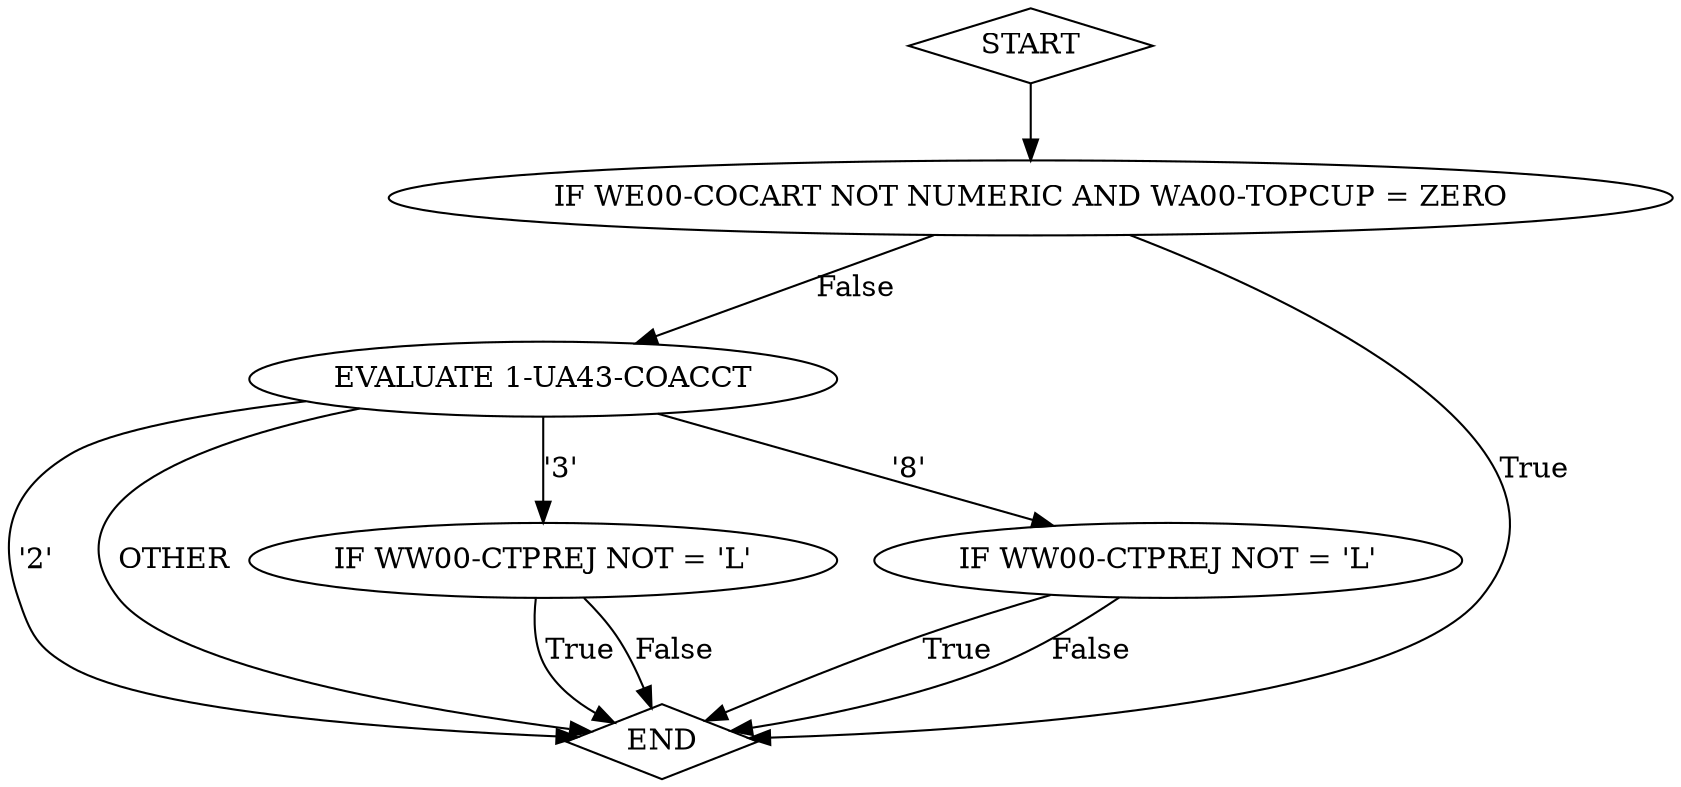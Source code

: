 digraph "partial.COB" {
	node [shape=diamond]
	13 [label=START]
	node [shape=ellipse]
	0 [label="IF WE00-COCART NOT NUMERIC AND WA00-TOPCUP = ZERO"]
	node [shape=ellipse]
	2 [label="EVALUATE 1-UA43-COACCT"]
	node [shape=diamond]
	23 [label=END]
	node [shape=ellipse]
	5 [label="IF WW00-CTPREJ NOT = 'L'"]
	node [shape=ellipse]
	8 [label="IF WW00-CTPREJ NOT = 'L'"]
	13 -> 0
	0 -> 23 [label=True]
	0 -> 2 [label=False]
	2 -> 23 [label="'2'"]
	2 -> 5 [label="'3'"]
	2 -> 8 [label="'8'"]
	2 -> 23 [label=OTHER]
	5 -> 23 [label=True]
	5 -> 23 [label=False]
	8 -> 23 [label=True]
	8 -> 23 [label=False]
}
